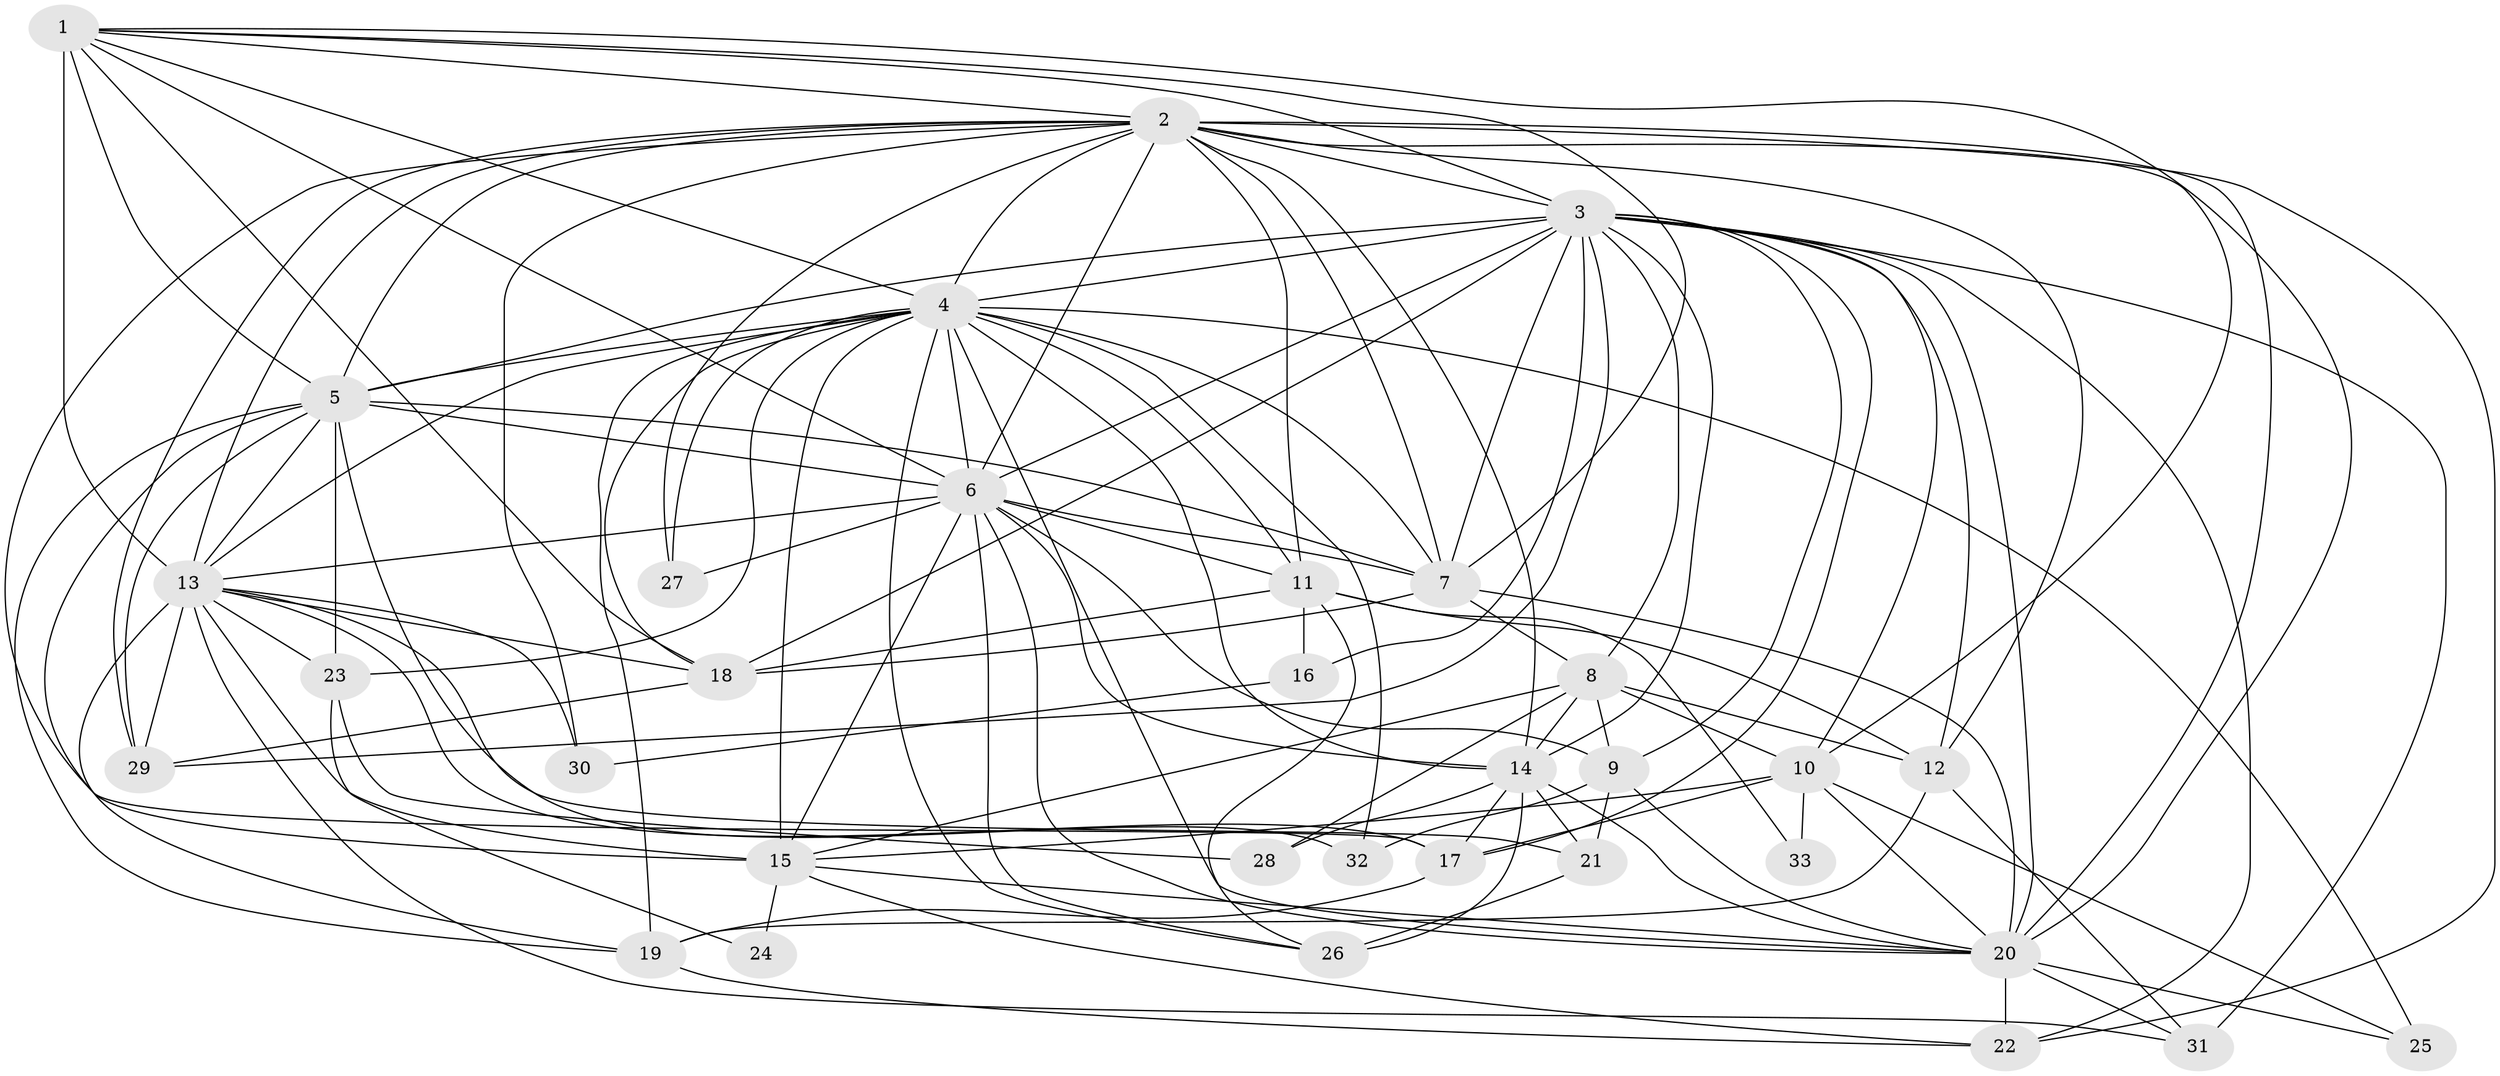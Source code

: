 // original degree distribution, {28: 0.009259259259259259, 22: 0.009259259259259259, 20: 0.009259259259259259, 27: 0.009259259259259259, 16: 0.009259259259259259, 15: 0.018518518518518517, 24: 0.009259259259259259, 18: 0.009259259259259259, 19: 0.009259259259259259, 3: 0.18518518518518517, 7: 0.009259259259259259, 2: 0.5648148148148148, 5: 0.046296296296296294, 4: 0.06481481481481481, 10: 0.009259259259259259, 9: 0.009259259259259259, 11: 0.009259259259259259, 6: 0.009259259259259259}
// Generated by graph-tools (version 1.1) at 2025/49/03/04/25 22:49:48]
// undirected, 33 vertices, 124 edges
graph export_dot {
  node [color=gray90,style=filled];
  1;
  2;
  3;
  4;
  5;
  6;
  7;
  8;
  9;
  10;
  11;
  12;
  13;
  14;
  15;
  16;
  17;
  18;
  19;
  20;
  21;
  22;
  23;
  24;
  25;
  26;
  27;
  28;
  29;
  30;
  31;
  32;
  33;
  1 -- 2 [weight=2.0];
  1 -- 3 [weight=1.0];
  1 -- 4 [weight=2.0];
  1 -- 5 [weight=3.0];
  1 -- 6 [weight=1.0];
  1 -- 7 [weight=2.0];
  1 -- 13 [weight=15.0];
  1 -- 18 [weight=1.0];
  1 -- 20 [weight=1.0];
  2 -- 3 [weight=3.0];
  2 -- 4 [weight=4.0];
  2 -- 5 [weight=4.0];
  2 -- 6 [weight=2.0];
  2 -- 7 [weight=2.0];
  2 -- 10 [weight=1.0];
  2 -- 11 [weight=6.0];
  2 -- 12 [weight=4.0];
  2 -- 13 [weight=3.0];
  2 -- 14 [weight=1.0];
  2 -- 17 [weight=1.0];
  2 -- 20 [weight=1.0];
  2 -- 22 [weight=1.0];
  2 -- 27 [weight=1.0];
  2 -- 29 [weight=1.0];
  2 -- 30 [weight=1.0];
  3 -- 4 [weight=2.0];
  3 -- 5 [weight=2.0];
  3 -- 6 [weight=1.0];
  3 -- 7 [weight=1.0];
  3 -- 8 [weight=1.0];
  3 -- 9 [weight=2.0];
  3 -- 10 [weight=1.0];
  3 -- 12 [weight=1.0];
  3 -- 14 [weight=1.0];
  3 -- 16 [weight=2.0];
  3 -- 17 [weight=1.0];
  3 -- 18 [weight=1.0];
  3 -- 20 [weight=2.0];
  3 -- 22 [weight=1.0];
  3 -- 29 [weight=1.0];
  3 -- 31 [weight=1.0];
  4 -- 5 [weight=4.0];
  4 -- 6 [weight=2.0];
  4 -- 7 [weight=2.0];
  4 -- 11 [weight=1.0];
  4 -- 13 [weight=1.0];
  4 -- 14 [weight=1.0];
  4 -- 15 [weight=1.0];
  4 -- 18 [weight=1.0];
  4 -- 19 [weight=2.0];
  4 -- 20 [weight=1.0];
  4 -- 23 [weight=1.0];
  4 -- 25 [weight=2.0];
  4 -- 26 [weight=1.0];
  4 -- 27 [weight=1.0];
  4 -- 32 [weight=2.0];
  5 -- 6 [weight=2.0];
  5 -- 7 [weight=2.0];
  5 -- 13 [weight=1.0];
  5 -- 15 [weight=1.0];
  5 -- 19 [weight=1.0];
  5 -- 23 [weight=2.0];
  5 -- 29 [weight=3.0];
  5 -- 32 [weight=1.0];
  6 -- 7 [weight=2.0];
  6 -- 9 [weight=6.0];
  6 -- 11 [weight=1.0];
  6 -- 13 [weight=1.0];
  6 -- 14 [weight=1.0];
  6 -- 15 [weight=1.0];
  6 -- 20 [weight=1.0];
  6 -- 26 [weight=1.0];
  6 -- 27 [weight=1.0];
  7 -- 8 [weight=5.0];
  7 -- 18 [weight=1.0];
  7 -- 20 [weight=1.0];
  8 -- 9 [weight=1.0];
  8 -- 10 [weight=2.0];
  8 -- 12 [weight=1.0];
  8 -- 14 [weight=1.0];
  8 -- 15 [weight=1.0];
  8 -- 28 [weight=2.0];
  9 -- 20 [weight=1.0];
  9 -- 21 [weight=1.0];
  9 -- 32 [weight=1.0];
  10 -- 15 [weight=1.0];
  10 -- 17 [weight=1.0];
  10 -- 20 [weight=1.0];
  10 -- 25 [weight=1.0];
  10 -- 33 [weight=1.0];
  11 -- 12 [weight=1.0];
  11 -- 16 [weight=1.0];
  11 -- 18 [weight=1.0];
  11 -- 26 [weight=1.0];
  11 -- 33 [weight=1.0];
  12 -- 19 [weight=1.0];
  12 -- 31 [weight=1.0];
  13 -- 15 [weight=1.0];
  13 -- 17 [weight=1.0];
  13 -- 18 [weight=1.0];
  13 -- 19 [weight=1.0];
  13 -- 21 [weight=2.0];
  13 -- 23 [weight=2.0];
  13 -- 29 [weight=1.0];
  13 -- 30 [weight=1.0];
  13 -- 31 [weight=1.0];
  14 -- 17 [weight=1.0];
  14 -- 20 [weight=1.0];
  14 -- 21 [weight=1.0];
  14 -- 26 [weight=2.0];
  14 -- 28 [weight=1.0];
  15 -- 20 [weight=1.0];
  15 -- 22 [weight=1.0];
  15 -- 24 [weight=1.0];
  16 -- 30 [weight=1.0];
  17 -- 19 [weight=1.0];
  18 -- 29 [weight=1.0];
  19 -- 22 [weight=1.0];
  20 -- 22 [weight=1.0];
  20 -- 25 [weight=1.0];
  20 -- 31 [weight=1.0];
  21 -- 26 [weight=1.0];
  23 -- 24 [weight=1.0];
  23 -- 28 [weight=1.0];
}
